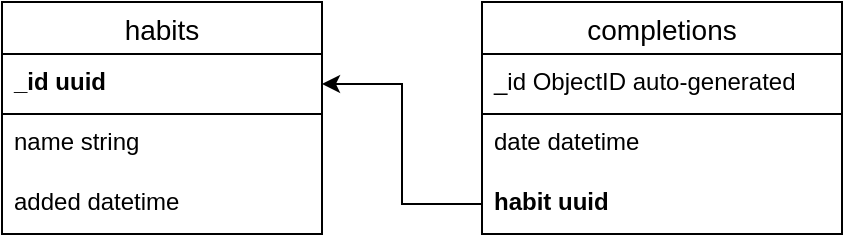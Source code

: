 <mxfile version="16.5.1" type="device" pages="2"><diagram id="R2lEEEUBdFMjLlhIrx00" name="Data diagram"><mxGraphModel dx="634" dy="379" grid="0" gridSize="10" guides="1" tooltips="1" connect="1" arrows="1" fold="1" page="1" pageScale="1" pageWidth="850" pageHeight="1100" math="0" shadow="0" extFonts="Permanent Marker^https://fonts.googleapis.com/css?family=Permanent+Marker"><root><mxCell id="0"/><mxCell id="1" parent="0"/><mxCell id="bWYbMudeg5tG9oFIcIFN-1" value="habits" style="swimlane;fontStyle=0;childLayout=stackLayout;horizontal=1;startSize=26;horizontalStack=0;resizeParent=1;resizeParentMax=0;resizeLast=0;collapsible=1;marginBottom=0;align=center;fontSize=14;" vertex="1" parent="1"><mxGeometry x="120" y="120" width="160" height="116" as="geometry"/></mxCell><mxCell id="bWYbMudeg5tG9oFIcIFN-2" value="_id uuid" style="text;strokeColor=default;fillColor=none;spacingLeft=4;spacingRight=4;overflow=hidden;rotatable=0;points=[[0,0.5],[1,0.5]];portConstraint=eastwest;fontSize=12;fontStyle=1" vertex="1" parent="bWYbMudeg5tG9oFIcIFN-1"><mxGeometry y="26" width="160" height="30" as="geometry"/></mxCell><mxCell id="bWYbMudeg5tG9oFIcIFN-3" value="name string" style="text;strokeColor=none;fillColor=none;spacingLeft=4;spacingRight=4;overflow=hidden;rotatable=0;points=[[0,0.5],[1,0.5]];portConstraint=eastwest;fontSize=12;" vertex="1" parent="bWYbMudeg5tG9oFIcIFN-1"><mxGeometry y="56" width="160" height="30" as="geometry"/></mxCell><mxCell id="bWYbMudeg5tG9oFIcIFN-4" value="added datetime" style="text;strokeColor=none;fillColor=none;spacingLeft=4;spacingRight=4;overflow=hidden;rotatable=0;points=[[0,0.5],[1,0.5]];portConstraint=eastwest;fontSize=12;" vertex="1" parent="bWYbMudeg5tG9oFIcIFN-1"><mxGeometry y="86" width="160" height="30" as="geometry"/></mxCell><mxCell id="bWYbMudeg5tG9oFIcIFN-5" value="completions" style="swimlane;fontStyle=0;childLayout=stackLayout;horizontal=1;startSize=26;horizontalStack=0;resizeParent=1;resizeParentMax=0;resizeLast=0;collapsible=1;marginBottom=0;align=center;fontSize=14;" vertex="1" parent="1"><mxGeometry x="360" y="120" width="180" height="116" as="geometry"/></mxCell><mxCell id="bWYbMudeg5tG9oFIcIFN-6" value="_id ObjectID auto-generated" style="text;strokeColor=default;fillColor=none;spacingLeft=4;spacingRight=4;overflow=hidden;rotatable=0;points=[[0,0.5],[1,0.5]];portConstraint=eastwest;fontSize=12;fontStyle=0" vertex="1" parent="bWYbMudeg5tG9oFIcIFN-5"><mxGeometry y="26" width="180" height="30" as="geometry"/></mxCell><mxCell id="bWYbMudeg5tG9oFIcIFN-7" value="date datetime" style="text;strokeColor=none;fillColor=none;spacingLeft=4;spacingRight=4;overflow=hidden;rotatable=0;points=[[0,0.5],[1,0.5]];portConstraint=eastwest;fontSize=12;" vertex="1" parent="bWYbMudeg5tG9oFIcIFN-5"><mxGeometry y="56" width="180" height="30" as="geometry"/></mxCell><mxCell id="bWYbMudeg5tG9oFIcIFN-8" value="habit uuid" style="text;strokeColor=none;fillColor=none;spacingLeft=4;spacingRight=4;overflow=hidden;rotatable=0;points=[[0,0.5],[1,0.5]];portConstraint=eastwest;fontSize=12;fontStyle=1" vertex="1" parent="bWYbMudeg5tG9oFIcIFN-5"><mxGeometry y="86" width="180" height="30" as="geometry"/></mxCell><mxCell id="bWYbMudeg5tG9oFIcIFN-10" style="edgeStyle=orthogonalEdgeStyle;rounded=0;orthogonalLoop=1;jettySize=auto;html=1;" edge="1" parent="1" source="bWYbMudeg5tG9oFIcIFN-8" target="bWYbMudeg5tG9oFIcIFN-2"><mxGeometry relative="1" as="geometry"/></mxCell></root></mxGraphModel></diagram><diagram id="-G9PTdeHbrmK3BZAgo-U" name="Code changes"><mxGraphModel dx="864" dy="516" grid="0" gridSize="10" guides="1" tooltips="1" connect="1" arrows="1" fold="1" page="1" pageScale="1" pageWidth="1169" pageHeight="827" math="0" shadow="0"><root><mxCell id="bgSG9MTBnPdb9hGpdNjs-0"/><mxCell id="bgSG9MTBnPdb9hGpdNjs-1" parent="bgSG9MTBnPdb9hGpdNjs-0"/><mxCell id="V1-hyrPbXd3tPP89kA16-3" style="edgeStyle=orthogonalEdgeStyle;rounded=0;orthogonalLoop=1;jettySize=auto;html=1;noEdgeStyle=1;orthogonal=1;" edge="1" parent="bgSG9MTBnPdb9hGpdNjs-1" source="V1-hyrPbXd3tPP89kA16-0" target="V1-hyrPbXd3tPP89kA16-1"><mxGeometry relative="1" as="geometry"><Array as="points"><mxPoint x="132" y="30"/><mxPoint x="208" y="30"/></Array></mxGeometry></mxCell><mxCell id="V1-hyrPbXd3tPP89kA16-0" value="app.py" style="rounded=1;whiteSpace=wrap;html=1;strokeColor=#6c8ebf;fillColor=#dae8fc;" vertex="1" parent="bgSG9MTBnPdb9hGpdNjs-1"><mxGeometry width="120" height="60" as="geometry"/></mxCell><mxCell id="V1-hyrPbXd3tPP89kA16-1" value="Connect to MongoDB" style="rounded=0;whiteSpace=wrap;html=1;strokeColor=default;" vertex="1" parent="bgSG9MTBnPdb9hGpdNjs-1"><mxGeometry x="220" width="148" height="60" as="geometry"/></mxCell><mxCell id="V1-hyrPbXd3tPP89kA16-4" style="edgeStyle=orthogonalEdgeStyle;rounded=0;orthogonalLoop=1;jettySize=auto;html=1;noEdgeStyle=1;orthogonal=1;" edge="1" source="V1-hyrPbXd3tPP89kA16-5" target="V1-hyrPbXd3tPP89kA16-6" parent="bgSG9MTBnPdb9hGpdNjs-1"><mxGeometry relative="1" as="geometry"><Array as="points"><mxPoint x="132" y="150"/><mxPoint x="208" y="150"/></Array></mxGeometry></mxCell><mxCell id="V1-hyrPbXd3tPP89kA16-5" value="routes.py" style="rounded=1;whiteSpace=wrap;html=1;strokeColor=#6c8ebf;fillColor=#dae8fc;" vertex="1" parent="bgSG9MTBnPdb9hGpdNjs-1"><mxGeometry y="120" width="120" height="60" as="geometry"/></mxCell><mxCell id="V1-hyrPbXd3tPP89kA16-8" value="" style="edgeStyle=orthogonalEdgeStyle;rounded=0;orthogonalLoop=1;jettySize=auto;html=1;noEdgeStyle=1;orthogonal=1;" edge="1" parent="bgSG9MTBnPdb9hGpdNjs-1" source="V1-hyrPbXd3tPP89kA16-6" target="V1-hyrPbXd3tPP89kA16-7"><mxGeometry relative="1" as="geometry"><Array as="points"><mxPoint x="380" y="150"/><mxPoint x="456" y="150"/></Array></mxGeometry></mxCell><mxCell id="V1-hyrPbXd3tPP89kA16-6" value="Use datetime.datetime&lt;br&gt;Instead of datetime.date" style="rounded=0;whiteSpace=wrap;html=1;strokeColor=default;" vertex="1" parent="bgSG9MTBnPdb9hGpdNjs-1"><mxGeometry x="220" y="120" width="148" height="60" as="geometry"/></mxCell><mxCell id="V1-hyrPbXd3tPP89kA16-14" value="" style="edgeStyle=orthogonalEdgeStyle;rounded=0;orthogonalLoop=1;jettySize=auto;html=1;" edge="1" parent="bgSG9MTBnPdb9hGpdNjs-1" source="V1-hyrPbXd3tPP89kA16-7" target="V1-hyrPbXd3tPP89kA16-13"><mxGeometry relative="1" as="geometry"/></mxCell><mxCell id="V1-hyrPbXd3tPP89kA16-7" value="Add new completions to MongoDB" style="rounded=0;whiteSpace=wrap;html=1;strokeColor=default;" vertex="1" parent="bgSG9MTBnPdb9hGpdNjs-1"><mxGeometry x="468" y="120" width="148" height="60" as="geometry"/></mxCell><mxCell id="V1-hyrPbXd3tPP89kA16-12" value="" style="edgeStyle=orthogonalEdgeStyle;rounded=0;orthogonalLoop=1;jettySize=auto;html=1;" edge="1" parent="bgSG9MTBnPdb9hGpdNjs-1" source="V1-hyrPbXd3tPP89kA16-9" target="V1-hyrPbXd3tPP89kA16-11"><mxGeometry relative="1" as="geometry"/></mxCell><mxCell id="V1-hyrPbXd3tPP89kA16-9" value="Add new habits to MongoDB" style="rounded=0;whiteSpace=wrap;html=1;strokeColor=default;" vertex="1" parent="bgSG9MTBnPdb9hGpdNjs-1"><mxGeometry x="468" y="213" width="148" height="60" as="geometry"/></mxCell><mxCell id="V1-hyrPbXd3tPP89kA16-11" value="Read habits from MongoDB" style="rounded=0;whiteSpace=wrap;html=1;strokeColor=default;" vertex="1" parent="bgSG9MTBnPdb9hGpdNjs-1"><mxGeometry x="702" y="213" width="148" height="60" as="geometry"/></mxCell><mxCell id="V1-hyrPbXd3tPP89kA16-15" style="edgeStyle=orthogonalEdgeStyle;rounded=0;orthogonalLoop=1;jettySize=auto;html=1;" edge="1" parent="bgSG9MTBnPdb9hGpdNjs-1" source="V1-hyrPbXd3tPP89kA16-13" target="V1-hyrPbXd3tPP89kA16-9"><mxGeometry relative="1" as="geometry"><Array as="points"><mxPoint x="770" y="194"/><mxPoint x="542" y="194"/></Array></mxGeometry></mxCell><mxCell id="V1-hyrPbXd3tPP89kA16-13" value="Read completions from MongoDB" style="rounded=0;whiteSpace=wrap;html=1;strokeColor=default;" vertex="1" parent="bgSG9MTBnPdb9hGpdNjs-1"><mxGeometry x="696" y="120" width="148" height="60" as="geometry"/></mxCell><mxCell id="V1-hyrPbXd3tPP89kA16-16" value="" style="shape=curlyBracket;whiteSpace=wrap;html=1;rounded=1;strokeColor=default;rotation=-90;" vertex="1" parent="bgSG9MTBnPdb9hGpdNjs-1"><mxGeometry x="645" y="117" width="28" height="382" as="geometry"/></mxCell><mxCell id="V1-hyrPbXd3tPP89kA16-17" value="Use habit ID instead of habit name" style="text;html=1;align=center;verticalAlign=middle;resizable=0;points=[];autosize=1;strokeColor=none;fillColor=none;" vertex="1" parent="bgSG9MTBnPdb9hGpdNjs-1"><mxGeometry x="567" y="321" width="194" height="18" as="geometry"/></mxCell><mxCell id="V1-hyrPbXd3tPP89kA16-18" style="edgeStyle=orthogonalEdgeStyle;rounded=0;orthogonalLoop=1;jettySize=auto;html=1;noEdgeStyle=1;orthogonal=1;" edge="1" source="V1-hyrPbXd3tPP89kA16-19" target="V1-hyrPbXd3tPP89kA16-20" parent="bgSG9MTBnPdb9hGpdNjs-1"><mxGeometry relative="1" as="geometry"><Array as="points"><mxPoint x="132" y="444"/><mxPoint x="208" y="444"/></Array></mxGeometry></mxCell><mxCell id="V1-hyrPbXd3tPP89kA16-19" value="index.html" style="rounded=1;whiteSpace=wrap;html=1;strokeColor=#6c8ebf;fillColor=#dae8fc;" vertex="1" parent="bgSG9MTBnPdb9hGpdNjs-1"><mxGeometry y="414" width="120" height="60" as="geometry"/></mxCell><mxCell id="V1-hyrPbXd3tPP89kA16-20" value="Use habit dict instead of name&lt;br&gt;Use habit ID in completion form" style="rounded=0;whiteSpace=wrap;html=1;strokeColor=default;" vertex="1" parent="bgSG9MTBnPdb9hGpdNjs-1"><mxGeometry x="220" y="414" width="180" height="60" as="geometry"/></mxCell></root></mxGraphModel></diagram></mxfile>
